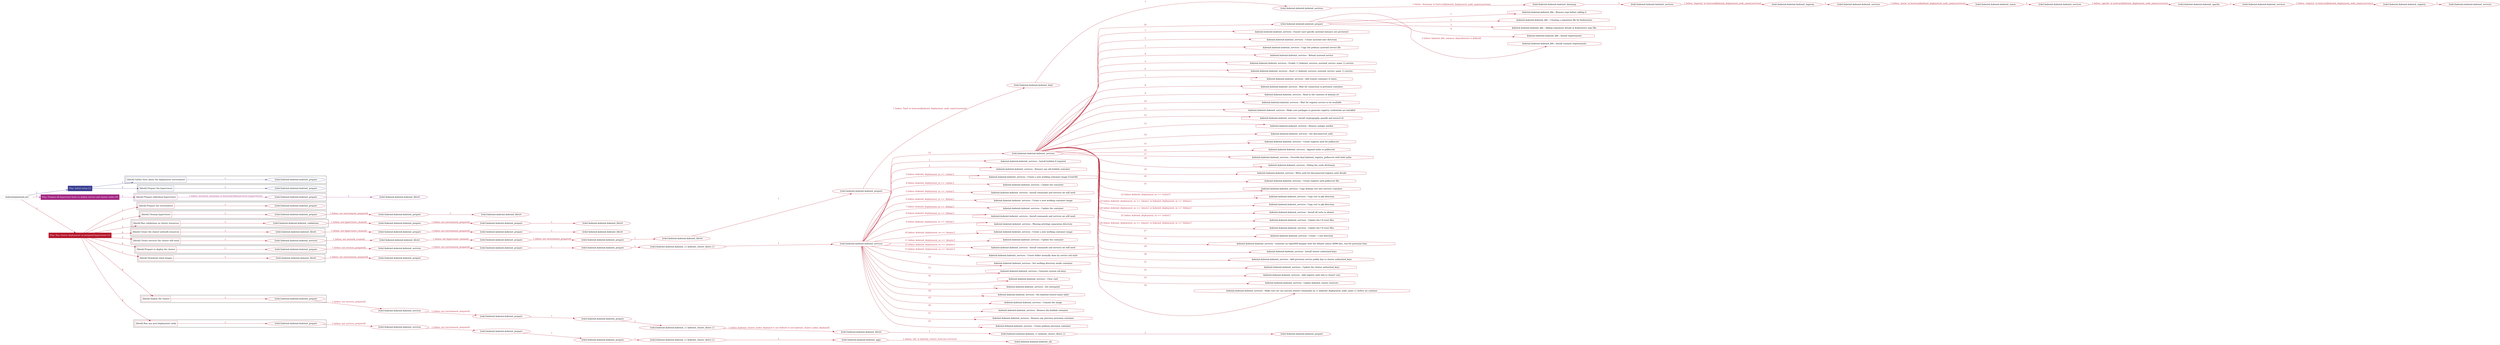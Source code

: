 digraph {
	graph [concentrate=true ordering=in rankdir=LR ratio=fill]
	edge [esep=5 sep=10]
	"kubeinit/playbook.yml" [id=root_node style=dotted]
	play_be651f37 [label="Play: Initial setup (1)" color="#3a3f92" fontcolor="#ffffff" id=play_be651f37 shape=box style=filled tooltip=localhost]
	"kubeinit/playbook.yml" -> play_be651f37 [label="1 " color="#3a3f92" fontcolor="#3a3f92" id=edge_92412fca labeltooltip="1 " tooltip="1 "]
	subgraph "kubeinit.kubeinit.kubeinit_prepare" {
		role_5e59fe7b [label="[role] kubeinit.kubeinit.kubeinit_prepare" color="#3a3f92" id=role_5e59fe7b tooltip="kubeinit.kubeinit.kubeinit_prepare"]
	}
	subgraph "kubeinit.kubeinit.kubeinit_prepare" {
		role_2bb254e1 [label="[role] kubeinit.kubeinit.kubeinit_prepare" color="#3a3f92" id=role_2bb254e1 tooltip="kubeinit.kubeinit.kubeinit_prepare"]
	}
	subgraph "Play: Initial setup (1)" {
		play_be651f37 -> block_a823ffd6 [label=1 color="#3a3f92" fontcolor="#3a3f92" id=edge_9eacc93a labeltooltip=1 tooltip=1]
		subgraph cluster_block_a823ffd6 {
			block_a823ffd6 [label="[block] Gather facts about the deployment environment" color="#3a3f92" id=block_a823ffd6 labeltooltip="Gather facts about the deployment environment" shape=box tooltip="Gather facts about the deployment environment"]
			block_a823ffd6 -> role_5e59fe7b [label="1 " color="#3a3f92" fontcolor="#3a3f92" id=edge_7e7fcf11 labeltooltip="1 " tooltip="1 "]
		}
		play_be651f37 -> block_9b698c1c [label=2 color="#3a3f92" fontcolor="#3a3f92" id=edge_a2858711 labeltooltip=2 tooltip=2]
		subgraph cluster_block_9b698c1c {
			block_9b698c1c [label="[block] Prepare the hypervisors" color="#3a3f92" id=block_9b698c1c labeltooltip="Prepare the hypervisors" shape=box tooltip="Prepare the hypervisors"]
			block_9b698c1c -> role_2bb254e1 [label="1 " color="#3a3f92" fontcolor="#3a3f92" id=edge_a2a7b2f2 labeltooltip="1 " tooltip="1 "]
		}
	}
	play_29a5c4c3 [label="Play: Prepare all hypervisor hosts to deploy service and cluster nodes (0)" color="#a42884" fontcolor="#ffffff" id=play_29a5c4c3 shape=box style=filled tooltip="Play: Prepare all hypervisor hosts to deploy service and cluster nodes (0)"]
	"kubeinit/playbook.yml" -> play_29a5c4c3 [label="2 " color="#a42884" fontcolor="#a42884" id=edge_35ddcc23 labeltooltip="2 " tooltip="2 "]
	subgraph "kubeinit.kubeinit.kubeinit_libvirt" {
		role_888b29e3 [label="[role] kubeinit.kubeinit.kubeinit_libvirt" color="#a42884" id=role_888b29e3 tooltip="kubeinit.kubeinit.kubeinit_libvirt"]
	}
	subgraph "kubeinit.kubeinit.kubeinit_prepare" {
		role_b5abc2ed [label="[role] kubeinit.kubeinit.kubeinit_prepare" color="#a42884" id=role_b5abc2ed tooltip="kubeinit.kubeinit.kubeinit_prepare"]
		role_b5abc2ed -> role_888b29e3 [label="1 " color="#a42884" fontcolor="#a42884" id=edge_55598e8a labeltooltip="1 " tooltip="1 "]
	}
	subgraph "Play: Prepare all hypervisor hosts to deploy service and cluster nodes (0)" {
		play_29a5c4c3 -> block_55cc9b72 [label=1 color="#a42884" fontcolor="#a42884" id=edge_60e8d630 labeltooltip=1 tooltip=1]
		subgraph cluster_block_55cc9b72 {
			block_55cc9b72 [label="[block] Prepare individual hypervisors" color="#a42884" id=block_55cc9b72 labeltooltip="Prepare individual hypervisors" shape=box tooltip="Prepare individual hypervisors"]
			block_55cc9b72 -> role_b5abc2ed [label="1 [when: inventory_hostname in hostvars['kubeinit-facts'].hypervisors]" color="#a42884" fontcolor="#a42884" id=edge_064a0838 labeltooltip="1 [when: inventory_hostname in hostvars['kubeinit-facts'].hypervisors]" tooltip="1 [when: inventory_hostname in hostvars['kubeinit-facts'].hypervisors]"]
		}
	}
	play_2d3746af [label="Play: Run cluster deployment on prepared hypervisors (1)" color="#b5172d" fontcolor="#ffffff" id=play_2d3746af shape=box style=filled tooltip=localhost]
	"kubeinit/playbook.yml" -> play_2d3746af [label="3 " color="#b5172d" fontcolor="#b5172d" id=edge_5d80070b labeltooltip="3 " tooltip="3 "]
	subgraph "kubeinit.kubeinit.kubeinit_prepare" {
		role_f04716a8 [label="[role] kubeinit.kubeinit.kubeinit_prepare" color="#b5172d" id=role_f04716a8 tooltip="kubeinit.kubeinit.kubeinit_prepare"]
	}
	subgraph "kubeinit.kubeinit.kubeinit_libvirt" {
		role_6c01077b [label="[role] kubeinit.kubeinit.kubeinit_libvirt" color="#b5172d" id=role_6c01077b tooltip="kubeinit.kubeinit.kubeinit_libvirt"]
	}
	subgraph "kubeinit.kubeinit.kubeinit_prepare" {
		role_19f60769 [label="[role] kubeinit.kubeinit.kubeinit_prepare" color="#b5172d" id=role_19f60769 tooltip="kubeinit.kubeinit.kubeinit_prepare"]
		role_19f60769 -> role_6c01077b [label="1 " color="#b5172d" fontcolor="#b5172d" id=edge_0762c606 labeltooltip="1 " tooltip="1 "]
	}
	subgraph "kubeinit.kubeinit.kubeinit_prepare" {
		role_9703c396 [label="[role] kubeinit.kubeinit.kubeinit_prepare" color="#b5172d" id=role_9703c396 tooltip="kubeinit.kubeinit.kubeinit_prepare"]
		role_9703c396 -> role_19f60769 [label="1 [when: not environment_prepared]" color="#b5172d" fontcolor="#b5172d" id=edge_87b27a57 labeltooltip="1 [when: not environment_prepared]" tooltip="1 [when: not environment_prepared]"]
	}
	subgraph "kubeinit.kubeinit.kubeinit_libvirt" {
		role_947d9a35 [label="[role] kubeinit.kubeinit.kubeinit_libvirt" color="#b5172d" id=role_947d9a35 tooltip="kubeinit.kubeinit.kubeinit_libvirt"]
	}
	subgraph "kubeinit.kubeinit.kubeinit_prepare" {
		role_8020d397 [label="[role] kubeinit.kubeinit.kubeinit_prepare" color="#b5172d" id=role_8020d397 tooltip="kubeinit.kubeinit.kubeinit_prepare"]
		role_8020d397 -> role_947d9a35 [label="1 " color="#b5172d" fontcolor="#b5172d" id=edge_bb1df827 labeltooltip="1 " tooltip="1 "]
	}
	subgraph "kubeinit.kubeinit.kubeinit_prepare" {
		role_6b4e9857 [label="[role] kubeinit.kubeinit.kubeinit_prepare" color="#b5172d" id=role_6b4e9857 tooltip="kubeinit.kubeinit.kubeinit_prepare"]
		role_6b4e9857 -> role_8020d397 [label="1 [when: not environment_prepared]" color="#b5172d" fontcolor="#b5172d" id=edge_35efa44f labeltooltip="1 [when: not environment_prepared]" tooltip="1 [when: not environment_prepared]"]
	}
	subgraph "kubeinit.kubeinit.kubeinit_validations" {
		role_a1c77ab9 [label="[role] kubeinit.kubeinit.kubeinit_validations" color="#b5172d" id=role_a1c77ab9 tooltip="kubeinit.kubeinit.kubeinit_validations"]
		role_a1c77ab9 -> role_6b4e9857 [label="1 [when: not hypervisors_cleaned]" color="#b5172d" fontcolor="#b5172d" id=edge_3746c109 labeltooltip="1 [when: not hypervisors_cleaned]" tooltip="1 [when: not hypervisors_cleaned]"]
	}
	subgraph "kubeinit.kubeinit.kubeinit_libvirt" {
		role_89ac2cee [label="[role] kubeinit.kubeinit.kubeinit_libvirt" color="#b5172d" id=role_89ac2cee tooltip="kubeinit.kubeinit.kubeinit_libvirt"]
	}
	subgraph "kubeinit.kubeinit.kubeinit_prepare" {
		role_37a7051b [label="[role] kubeinit.kubeinit.kubeinit_prepare" color="#b5172d" id=role_37a7051b tooltip="kubeinit.kubeinit.kubeinit_prepare"]
		role_37a7051b -> role_89ac2cee [label="1 " color="#b5172d" fontcolor="#b5172d" id=edge_6f4395f5 labeltooltip="1 " tooltip="1 "]
	}
	subgraph "kubeinit.kubeinit.kubeinit_prepare" {
		role_00774146 [label="[role] kubeinit.kubeinit.kubeinit_prepare" color="#b5172d" id=role_00774146 tooltip="kubeinit.kubeinit.kubeinit_prepare"]
		role_00774146 -> role_37a7051b [label="1 [when: not environment_prepared]" color="#b5172d" fontcolor="#b5172d" id=edge_a4022538 labeltooltip="1 [when: not environment_prepared]" tooltip="1 [when: not environment_prepared]"]
	}
	subgraph "kubeinit.kubeinit.kubeinit_libvirt" {
		role_e8172435 [label="[role] kubeinit.kubeinit.kubeinit_libvirt" color="#b5172d" id=role_e8172435 tooltip="kubeinit.kubeinit.kubeinit_libvirt"]
		role_e8172435 -> role_00774146 [label="1 [when: not hypervisors_cleaned]" color="#b5172d" fontcolor="#b5172d" id=edge_10dd0997 labeltooltip="1 [when: not hypervisors_cleaned]" tooltip="1 [when: not hypervisors_cleaned]"]
	}
	subgraph "kubeinit.kubeinit.kubeinit_services" {
		role_ec7ea5e5 [label="[role] kubeinit.kubeinit.kubeinit_services" color="#b5172d" id=role_ec7ea5e5 tooltip="kubeinit.kubeinit.kubeinit_services"]
	}
	subgraph "kubeinit.kubeinit.kubeinit_registry" {
		role_cda60d65 [label="[role] kubeinit.kubeinit.kubeinit_registry" color="#b5172d" id=role_cda60d65 tooltip="kubeinit.kubeinit.kubeinit_registry"]
		role_cda60d65 -> role_ec7ea5e5 [label="1 " color="#b5172d" fontcolor="#b5172d" id=edge_2718b7de labeltooltip="1 " tooltip="1 "]
	}
	subgraph "kubeinit.kubeinit.kubeinit_services" {
		role_582817a1 [label="[role] kubeinit.kubeinit.kubeinit_services" color="#b5172d" id=role_582817a1 tooltip="kubeinit.kubeinit.kubeinit_services"]
		role_582817a1 -> role_cda60d65 [label="1 [when: 'registry' in hostvars[kubeinit_deployment_node_name].services]" color="#b5172d" fontcolor="#b5172d" id=edge_5bbfc028 labeltooltip="1 [when: 'registry' in hostvars[kubeinit_deployment_node_name].services]" tooltip="1 [when: 'registry' in hostvars[kubeinit_deployment_node_name].services]"]
	}
	subgraph "kubeinit.kubeinit.kubeinit_apache" {
		role_0046617f [label="[role] kubeinit.kubeinit.kubeinit_apache" color="#b5172d" id=role_0046617f tooltip="kubeinit.kubeinit.kubeinit_apache"]
		role_0046617f -> role_582817a1 [label="1 " color="#b5172d" fontcolor="#b5172d" id=edge_078739d5 labeltooltip="1 " tooltip="1 "]
	}
	subgraph "kubeinit.kubeinit.kubeinit_services" {
		role_d020fb88 [label="[role] kubeinit.kubeinit.kubeinit_services" color="#b5172d" id=role_d020fb88 tooltip="kubeinit.kubeinit.kubeinit_services"]
		role_d020fb88 -> role_0046617f [label="1 [when: 'apache' in hostvars[kubeinit_deployment_node_name].services]" color="#b5172d" fontcolor="#b5172d" id=edge_85165874 labeltooltip="1 [when: 'apache' in hostvars[kubeinit_deployment_node_name].services]" tooltip="1 [when: 'apache' in hostvars[kubeinit_deployment_node_name].services]"]
	}
	subgraph "kubeinit.kubeinit.kubeinit_nexus" {
		role_9ff3f807 [label="[role] kubeinit.kubeinit.kubeinit_nexus" color="#b5172d" id=role_9ff3f807 tooltip="kubeinit.kubeinit.kubeinit_nexus"]
		role_9ff3f807 -> role_d020fb88 [label="1 " color="#b5172d" fontcolor="#b5172d" id=edge_6c4bfba5 labeltooltip="1 " tooltip="1 "]
	}
	subgraph "kubeinit.kubeinit.kubeinit_services" {
		role_59893d2d [label="[role] kubeinit.kubeinit.kubeinit_services" color="#b5172d" id=role_59893d2d tooltip="kubeinit.kubeinit.kubeinit_services"]
		role_59893d2d -> role_9ff3f807 [label="1 [when: 'nexus' in hostvars[kubeinit_deployment_node_name].services]" color="#b5172d" fontcolor="#b5172d" id=edge_5ed06069 labeltooltip="1 [when: 'nexus' in hostvars[kubeinit_deployment_node_name].services]" tooltip="1 [when: 'nexus' in hostvars[kubeinit_deployment_node_name].services]"]
	}
	subgraph "kubeinit.kubeinit.kubeinit_haproxy" {
		role_94ef5d69 [label="[role] kubeinit.kubeinit.kubeinit_haproxy" color="#b5172d" id=role_94ef5d69 tooltip="kubeinit.kubeinit.kubeinit_haproxy"]
		role_94ef5d69 -> role_59893d2d [label="1 " color="#b5172d" fontcolor="#b5172d" id=edge_0881895c labeltooltip="1 " tooltip="1 "]
	}
	subgraph "kubeinit.kubeinit.kubeinit_services" {
		role_046842b1 [label="[role] kubeinit.kubeinit.kubeinit_services" color="#b5172d" id=role_046842b1 tooltip="kubeinit.kubeinit.kubeinit_services"]
		role_046842b1 -> role_94ef5d69 [label="1 [when: 'haproxy' in hostvars[kubeinit_deployment_node_name].services]" color="#b5172d" fontcolor="#b5172d" id=edge_579cfddd labeltooltip="1 [when: 'haproxy' in hostvars[kubeinit_deployment_node_name].services]" tooltip="1 [when: 'haproxy' in hostvars[kubeinit_deployment_node_name].services]"]
	}
	subgraph "kubeinit.kubeinit.kubeinit_dnsmasq" {
		role_9cbe375a [label="[role] kubeinit.kubeinit.kubeinit_dnsmasq" color="#b5172d" id=role_9cbe375a tooltip="kubeinit.kubeinit.kubeinit_dnsmasq"]
		role_9cbe375a -> role_046842b1 [label="1 " color="#b5172d" fontcolor="#b5172d" id=edge_31b94fa6 labeltooltip="1 " tooltip="1 "]
	}
	subgraph "kubeinit.kubeinit.kubeinit_services" {
		role_0af10949 [label="[role] kubeinit.kubeinit.kubeinit_services" color="#b5172d" id=role_0af10949 tooltip="kubeinit.kubeinit.kubeinit_services"]
		role_0af10949 -> role_9cbe375a [label="1 [when: 'dnsmasq' in hostvars[kubeinit_deployment_node_name].services]" color="#b5172d" fontcolor="#b5172d" id=edge_1063488b labeltooltip="1 [when: 'dnsmasq' in hostvars[kubeinit_deployment_node_name].services]" tooltip="1 [when: 'dnsmasq' in hostvars[kubeinit_deployment_node_name].services]"]
	}
	subgraph "kubeinit.kubeinit.kubeinit_bind" {
		role_7759577c [label="[role] kubeinit.kubeinit.kubeinit_bind" color="#b5172d" id=role_7759577c tooltip="kubeinit.kubeinit.kubeinit_bind"]
		role_7759577c -> role_0af10949 [label="1 " color="#b5172d" fontcolor="#b5172d" id=edge_8d2dff5d labeltooltip="1 " tooltip="1 "]
	}
	subgraph "kubeinit.kubeinit.kubeinit_prepare" {
		role_d45e8cf1 [label="[role] kubeinit.kubeinit.kubeinit_prepare" color="#b5172d" id=role_d45e8cf1 tooltip="kubeinit.kubeinit.kubeinit_prepare"]
		role_d45e8cf1 -> role_7759577c [label="1 [when: 'bind' in hostvars[kubeinit_deployment_node_name].services]" color="#b5172d" fontcolor="#b5172d" id=edge_85c7a0e8 labeltooltip="1 [when: 'bind' in hostvars[kubeinit_deployment_node_name].services]" tooltip="1 [when: 'bind' in hostvars[kubeinit_deployment_node_name].services]"]
	}
	subgraph "kubeinit.kubeinit.kubeinit_libvirt" {
		role_d68f4473 [label="[role] kubeinit.kubeinit.kubeinit_libvirt" color="#b5172d" id=role_d68f4473 tooltip="kubeinit.kubeinit.kubeinit_libvirt"]
		role_d68f4473 -> role_d45e8cf1 [label="1 " color="#b5172d" fontcolor="#b5172d" id=edge_e317146d labeltooltip="1 " tooltip="1 "]
	}
	subgraph "kubeinit.kubeinit.kubeinit_prepare" {
		role_e98fb729 [label="[role] kubeinit.kubeinit.kubeinit_prepare" color="#b5172d" id=role_e98fb729 tooltip="kubeinit.kubeinit.kubeinit_prepare"]
		role_e98fb729 -> role_d68f4473 [label="1 " color="#b5172d" fontcolor="#b5172d" id=edge_47e84ee8 labeltooltip="1 " tooltip="1 "]
	}
	subgraph "kubeinit.kubeinit.kubeinit_prepare" {
		role_aa218a65 [label="[role] kubeinit.kubeinit.kubeinit_prepare" color="#b5172d" id=role_aa218a65 tooltip="kubeinit.kubeinit.kubeinit_prepare"]
		role_aa218a65 -> role_e98fb729 [label="1 [when: not environment_prepared]" color="#b5172d" fontcolor="#b5172d" id=edge_585d7910 labeltooltip="1 [when: not environment_prepared]" tooltip="1 [when: not environment_prepared]"]
	}
	subgraph "kubeinit.kubeinit.kubeinit_libvirt" {
		role_cbcf5900 [label="[role] kubeinit.kubeinit.kubeinit_libvirt" color="#b5172d" id=role_cbcf5900 tooltip="kubeinit.kubeinit.kubeinit_libvirt"]
		role_cbcf5900 -> role_aa218a65 [label="1 [when: not hypervisors_cleaned]" color="#b5172d" fontcolor="#b5172d" id=edge_6cac3a8f labeltooltip="1 [when: not hypervisors_cleaned]" tooltip="1 [when: not hypervisors_cleaned]"]
	}
	subgraph "kubeinit.kubeinit.kubeinit_services" {
		role_e849cde6 [label="[role] kubeinit.kubeinit.kubeinit_services" color="#b5172d" id=role_e849cde6 tooltip="kubeinit.kubeinit.kubeinit_services"]
		role_e849cde6 -> role_cbcf5900 [label="1 [when: not network_created]" color="#b5172d" fontcolor="#b5172d" id=edge_3e3494e5 labeltooltip="1 [when: not network_created]" tooltip="1 [when: not network_created]"]
	}
	subgraph "kubeinit.kubeinit.kubeinit_prepare" {
		role_60ea59ef [label="[role] kubeinit.kubeinit.kubeinit_prepare" color="#b5172d" id=role_60ea59ef tooltip="kubeinit.kubeinit.kubeinit_prepare"]
		task_a0f8b71a [label="kubeinit.kubeinit.kubeinit_k8s : Remove repo before adding it" color="#b5172d" id=task_a0f8b71a shape=octagon tooltip="kubeinit.kubeinit.kubeinit_k8s : Remove repo before adding it"]
		role_60ea59ef -> task_a0f8b71a [label="1 " color="#b5172d" fontcolor="#b5172d" id=edge_3a21b753 labeltooltip="1 " tooltip="1 "]
		task_503563dc [label="kubeinit.kubeinit.kubeinit_k8s : Creating a repository file for Kubernetes" color="#b5172d" id=task_503563dc shape=octagon tooltip="kubeinit.kubeinit.kubeinit_k8s : Creating a repository file for Kubernetes"]
		role_60ea59ef -> task_503563dc [label="2 " color="#b5172d" fontcolor="#b5172d" id=edge_cd70f4da labeltooltip="2 " tooltip="2 "]
		task_880bb9d6 [label="kubeinit.kubeinit.kubeinit_k8s : Adding repository details in Kubernetes repo file." color="#b5172d" id=task_880bb9d6 shape=octagon tooltip="kubeinit.kubeinit.kubeinit_k8s : Adding repository details in Kubernetes repo file."]
		role_60ea59ef -> task_880bb9d6 [label="3 " color="#b5172d" fontcolor="#b5172d" id=edge_11673dfd labeltooltip="3 " tooltip="3 "]
		task_3a8af5fe [label="kubeinit.kubeinit.kubeinit_k8s : Install requirements" color="#b5172d" id=task_3a8af5fe shape=octagon tooltip="kubeinit.kubeinit.kubeinit_k8s : Install requirements"]
		role_60ea59ef -> task_3a8af5fe [label="4 " color="#b5172d" fontcolor="#b5172d" id=edge_240a766d labeltooltip="4 " tooltip="4 "]
		task_4108d3af [label="kubeinit.kubeinit.kubeinit_k8s : Install common requirements" color="#b5172d" id=task_4108d3af shape=octagon tooltip="kubeinit.kubeinit.kubeinit_k8s : Install common requirements"]
		role_60ea59ef -> task_4108d3af [label="5 [when: kubeinit_k8s_common_dependencies is defined]" color="#b5172d" fontcolor="#b5172d" id=edge_b01578bb labeltooltip="5 [when: kubeinit_k8s_common_dependencies is defined]" tooltip="5 [when: kubeinit_k8s_common_dependencies is defined]"]
	}
	subgraph "kubeinit.kubeinit.kubeinit_services" {
		role_554badaa [label="[role] kubeinit.kubeinit.kubeinit_services" color="#b5172d" id=role_554badaa tooltip="kubeinit.kubeinit.kubeinit_services"]
		task_0f075000 [label="kubeinit.kubeinit.kubeinit_services : Ensure user specific systemd instance are persistent" color="#b5172d" id=task_0f075000 shape=octagon tooltip="kubeinit.kubeinit.kubeinit_services : Ensure user specific systemd instance are persistent"]
		role_554badaa -> task_0f075000 [label="1 " color="#b5172d" fontcolor="#b5172d" id=edge_487024a6 labeltooltip="1 " tooltip="1 "]
		task_37d2c88e [label="kubeinit.kubeinit.kubeinit_services : Create systemd user directory" color="#b5172d" id=task_37d2c88e shape=octagon tooltip="kubeinit.kubeinit.kubeinit_services : Create systemd user directory"]
		role_554badaa -> task_37d2c88e [label="2 " color="#b5172d" fontcolor="#b5172d" id=edge_ba6579a4 labeltooltip="2 " tooltip="2 "]
		task_1941b6ac [label="kubeinit.kubeinit.kubeinit_services : Copy the podman systemd service file" color="#b5172d" id=task_1941b6ac shape=octagon tooltip="kubeinit.kubeinit.kubeinit_services : Copy the podman systemd service file"]
		role_554badaa -> task_1941b6ac [label="3 " color="#b5172d" fontcolor="#b5172d" id=edge_06148463 labeltooltip="3 " tooltip="3 "]
		task_bb66197f [label="kubeinit.kubeinit.kubeinit_services : Reload systemd service" color="#b5172d" id=task_bb66197f shape=octagon tooltip="kubeinit.kubeinit.kubeinit_services : Reload systemd service"]
		role_554badaa -> task_bb66197f [label="4 " color="#b5172d" fontcolor="#b5172d" id=edge_271b6882 labeltooltip="4 " tooltip="4 "]
		task_fa1ec0c2 [label="kubeinit.kubeinit.kubeinit_services : Enable {{ kubeinit_services_systemd_service_name }}.service" color="#b5172d" id=task_fa1ec0c2 shape=octagon tooltip="kubeinit.kubeinit.kubeinit_services : Enable {{ kubeinit_services_systemd_service_name }}.service"]
		role_554badaa -> task_fa1ec0c2 [label="5 " color="#b5172d" fontcolor="#b5172d" id=edge_5dd291b9 labeltooltip="5 " tooltip="5 "]
		task_00adefb0 [label="kubeinit.kubeinit.kubeinit_services : Start {{ kubeinit_services_systemd_service_name }}.service" color="#b5172d" id=task_00adefb0 shape=octagon tooltip="kubeinit.kubeinit.kubeinit_services : Start {{ kubeinit_services_systemd_service_name }}.service"]
		role_554badaa -> task_00adefb0 [label="6 " color="#b5172d" fontcolor="#b5172d" id=edge_621d4115 labeltooltip="6 " tooltip="6 "]
		task_52e238cf [label="kubeinit.kubeinit.kubeinit_services : Add remote container to hosts" color="#b5172d" id=task_52e238cf shape=octagon tooltip="kubeinit.kubeinit.kubeinit_services : Add remote container to hosts"]
		role_554badaa -> task_52e238cf [label="7 " color="#b5172d" fontcolor="#b5172d" id=edge_5f92fcd3 labeltooltip="7 " tooltip="7 "]
		task_6bf7d0b8 [label="kubeinit.kubeinit.kubeinit_services : Wait for connection to provision container" color="#b5172d" id=task_6bf7d0b8 shape=octagon tooltip="kubeinit.kubeinit.kubeinit_services : Wait for connection to provision container"]
		role_554badaa -> task_6bf7d0b8 [label="8 " color="#b5172d" fontcolor="#b5172d" id=edge_e6c27e8f labeltooltip="8 " tooltip="8 "]
		task_660fbba1 [label="kubeinit.kubeinit.kubeinit_services : Read in the contents of domain.crt" color="#b5172d" id=task_660fbba1 shape=octagon tooltip="kubeinit.kubeinit.kubeinit_services : Read in the contents of domain.crt"]
		role_554badaa -> task_660fbba1 [label="9 " color="#b5172d" fontcolor="#b5172d" id=edge_9d24333f labeltooltip="9 " tooltip="9 "]
		task_aeccec81 [label="kubeinit.kubeinit.kubeinit_services : Wait for registry service to be available" color="#b5172d" id=task_aeccec81 shape=octagon tooltip="kubeinit.kubeinit.kubeinit_services : Wait for registry service to be available"]
		role_554badaa -> task_aeccec81 [label="10 " color="#b5172d" fontcolor="#b5172d" id=edge_caaf714c labeltooltip="10 " tooltip="10 "]
		task_1ee12cd1 [label="kubeinit.kubeinit.kubeinit_services : Make sure packages to generate registry credentials are installed" color="#b5172d" id=task_1ee12cd1 shape=octagon tooltip="kubeinit.kubeinit.kubeinit_services : Make sure packages to generate registry credentials are installed"]
		role_554badaa -> task_1ee12cd1 [label="11 " color="#b5172d" fontcolor="#b5172d" id=edge_8d23dd44 labeltooltip="11 " tooltip="11 "]
		task_1b6bd281 [label="kubeinit.kubeinit.kubeinit_services : Install cryptography, passlib and nexus3-cli" color="#b5172d" id=task_1b6bd281 shape=octagon tooltip="kubeinit.kubeinit.kubeinit_services : Install cryptography, passlib and nexus3-cli"]
		role_554badaa -> task_1b6bd281 [label="12 " color="#b5172d" fontcolor="#b5172d" id=edge_c3dae772 labeltooltip="12 " tooltip="12 "]
		task_7c75c8b3 [label="kubeinit.kubeinit.kubeinit_services : Remove nologin marker" color="#b5172d" id=task_7c75c8b3 shape=octagon tooltip="kubeinit.kubeinit.kubeinit_services : Remove nologin marker"]
		role_554badaa -> task_7c75c8b3 [label="13 " color="#b5172d" fontcolor="#b5172d" id=edge_d98a4833 labeltooltip="13 " tooltip="13 "]
		task_8dc060cd [label="kubeinit.kubeinit.kubeinit_services : Set disconnected_auth" color="#b5172d" id=task_8dc060cd shape=octagon tooltip="kubeinit.kubeinit.kubeinit_services : Set disconnected_auth"]
		role_554badaa -> task_8dc060cd [label="14 " color="#b5172d" fontcolor="#b5172d" id=edge_ad2926c9 labeltooltip="14 " tooltip="14 "]
		task_19354893 [label="kubeinit.kubeinit.kubeinit_services : Create registry auth for pullsecret" color="#b5172d" id=task_19354893 shape=octagon tooltip="kubeinit.kubeinit.kubeinit_services : Create registry auth for pullsecret"]
		role_554badaa -> task_19354893 [label="15 " color="#b5172d" fontcolor="#b5172d" id=edge_5f3158a8 labeltooltip="15 " tooltip="15 "]
		task_29b6e479 [label="kubeinit.kubeinit.kubeinit_services : Append auths to pullsecret" color="#b5172d" id=task_29b6e479 shape=octagon tooltip="kubeinit.kubeinit.kubeinit_services : Append auths to pullsecret"]
		role_554badaa -> task_29b6e479 [label="16 " color="#b5172d" fontcolor="#b5172d" id=edge_1afbb2a6 labeltooltip="16 " tooltip="16 "]
		task_2d9d0a14 [label="kubeinit.kubeinit.kubeinit_services : Override final kubeinit_registry_pullsecret with both auths" color="#b5172d" id=task_2d9d0a14 shape=octagon tooltip="kubeinit.kubeinit.kubeinit_services : Override final kubeinit_registry_pullsecret with both auths"]
		role_554badaa -> task_2d9d0a14 [label="17 " color="#b5172d" fontcolor="#b5172d" id=edge_7d9c0440 labeltooltip="17 " tooltip="17 "]
		task_25d44182 [label="kubeinit.kubeinit.kubeinit_services : Debug the creds dictionary" color="#b5172d" id=task_25d44182 shape=octagon tooltip="kubeinit.kubeinit.kubeinit_services : Debug the creds dictionary"]
		role_554badaa -> task_25d44182 [label="18 " color="#b5172d" fontcolor="#b5172d" id=edge_fd93696b labeltooltip="18 " tooltip="18 "]
		task_c928bcf5 [label="kubeinit.kubeinit.kubeinit_services : Write auth for disconnected registry auth details" color="#b5172d" id=task_c928bcf5 shape=octagon tooltip="kubeinit.kubeinit.kubeinit_services : Write auth for disconnected registry auth details"]
		role_554badaa -> task_c928bcf5 [label="19 " color="#b5172d" fontcolor="#b5172d" id=edge_e6228b98 labeltooltip="19 " tooltip="19 "]
		task_c3018f3c [label="kubeinit.kubeinit.kubeinit_services : Create registry auth pullsecret file" color="#b5172d" id=task_c3018f3c shape=octagon tooltip="kubeinit.kubeinit.kubeinit_services : Create registry auth pullsecret file"]
		role_554badaa -> task_c3018f3c [label="20 " color="#b5172d" fontcolor="#b5172d" id=edge_0b1846fe labeltooltip="20 " tooltip="20 "]
		task_7b6a9cf6 [label="kubeinit.kubeinit.kubeinit_services : Copy domain cert into services container" color="#b5172d" id=task_7b6a9cf6 shape=octagon tooltip="kubeinit.kubeinit.kubeinit_services : Copy domain cert into services container"]
		role_554badaa -> task_7b6a9cf6 [label="21 " color="#b5172d" fontcolor="#b5172d" id=edge_1c6f1918 labeltooltip="21 " tooltip="21 "]
		task_cec3d95d [label="kubeinit.kubeinit.kubeinit_services : Copy cert to pki directory" color="#b5172d" id=task_cec3d95d shape=octagon tooltip="kubeinit.kubeinit.kubeinit_services : Copy cert to pki directory"]
		role_554badaa -> task_cec3d95d [label="22 [when: kubeinit_deployment_os == 'centos']" color="#b5172d" fontcolor="#b5172d" id=edge_051087b1 labeltooltip="22 [when: kubeinit_deployment_os == 'centos']" tooltip="22 [when: kubeinit_deployment_os == 'centos']"]
		task_3fe751f9 [label="kubeinit.kubeinit.kubeinit_services : Copy cert to pki directory" color="#b5172d" id=task_3fe751f9 shape=octagon tooltip="kubeinit.kubeinit.kubeinit_services : Copy cert to pki directory"]
		role_554badaa -> task_3fe751f9 [label="23 [when: kubeinit_deployment_os == 'ubuntu' or kubeinit_deployment_os == 'debian']" color="#b5172d" fontcolor="#b5172d" id=edge_dfd7428b labeltooltip="23 [when: kubeinit_deployment_os == 'ubuntu' or kubeinit_deployment_os == 'debian']" tooltip="23 [when: kubeinit_deployment_os == 'ubuntu' or kubeinit_deployment_os == 'debian']"]
		task_118fc4a5 [label="kubeinit.kubeinit.kubeinit_services : Install all certs in ubuntu" color="#b5172d" id=task_118fc4a5 shape=octagon tooltip="kubeinit.kubeinit.kubeinit_services : Install all certs in ubuntu"]
		role_554badaa -> task_118fc4a5 [label="24 [when: kubeinit_deployment_os == 'ubuntu' or kubeinit_deployment_os == 'debian']" color="#b5172d" fontcolor="#b5172d" id=edge_c62f962f labeltooltip="24 [when: kubeinit_deployment_os == 'ubuntu' or kubeinit_deployment_os == 'debian']" tooltip="24 [when: kubeinit_deployment_os == 'ubuntu' or kubeinit_deployment_os == 'debian']"]
		task_4d416bb0 [label="kubeinit.kubeinit.kubeinit_services : Update the CA trust files" color="#b5172d" id=task_4d416bb0 shape=octagon tooltip="kubeinit.kubeinit.kubeinit_services : Update the CA trust files"]
		role_554badaa -> task_4d416bb0 [label="25 [when: kubeinit_deployment_os == 'centos']" color="#b5172d" fontcolor="#b5172d" id=edge_c48457e7 labeltooltip="25 [when: kubeinit_deployment_os == 'centos']" tooltip="25 [when: kubeinit_deployment_os == 'centos']"]
		task_55db10f0 [label="kubeinit.kubeinit.kubeinit_services : Update the CA trust files" color="#b5172d" id=task_55db10f0 shape=octagon tooltip="kubeinit.kubeinit.kubeinit_services : Update the CA trust files"]
		role_554badaa -> task_55db10f0 [label="26 [when: kubeinit_deployment_os == 'ubuntu' or kubeinit_deployment_os == 'debian']" color="#b5172d" fontcolor="#b5172d" id=edge_8151dea7 labeltooltip="26 [when: kubeinit_deployment_os == 'ubuntu' or kubeinit_deployment_os == 'debian']" tooltip="26 [when: kubeinit_deployment_os == 'ubuntu' or kubeinit_deployment_os == 'debian']"]
		task_74d19670 [label="kubeinit.kubeinit.kubeinit_services : Create ~/.ssh directory" color="#b5172d" id=task_74d19670 shape=octagon tooltip="kubeinit.kubeinit.kubeinit_services : Create ~/.ssh directory"]
		role_554badaa -> task_74d19670 [label="27 " color="#b5172d" fontcolor="#b5172d" id=edge_1d03de6d labeltooltip="27 " tooltip="27 "]
		task_3b120660 [label="kubeinit.kubeinit.kubeinit_services : Generate an OpenSSH keypair with the default values (4096 bits, rsa) for provision host" color="#b5172d" id=task_3b120660 shape=octagon tooltip="kubeinit.kubeinit.kubeinit_services : Generate an OpenSSH keypair with the default values (4096 bits, rsa) for provision host"]
		role_554badaa -> task_3b120660 [label="28 " color="#b5172d" fontcolor="#b5172d" id=edge_a155bee5 labeltooltip="28 " tooltip="28 "]
		task_b79fa7f8 [label="kubeinit.kubeinit.kubeinit_services : Install cluster authorized keys" color="#b5172d" id=task_b79fa7f8 shape=octagon tooltip="kubeinit.kubeinit.kubeinit_services : Install cluster authorized keys"]
		role_554badaa -> task_b79fa7f8 [label="29 " color="#b5172d" fontcolor="#b5172d" id=edge_b89636ce labeltooltip="29 " tooltip="29 "]
		task_54cfdb1d [label="kubeinit.kubeinit.kubeinit_services : Add provision service public key to cluster authorized_keys" color="#b5172d" id=task_54cfdb1d shape=octagon tooltip="kubeinit.kubeinit.kubeinit_services : Add provision service public key to cluster authorized_keys"]
		role_554badaa -> task_54cfdb1d [label="30 " color="#b5172d" fontcolor="#b5172d" id=edge_25006172 labeltooltip="30 " tooltip="30 "]
		task_333021e4 [label="kubeinit.kubeinit.kubeinit_services : Update the cluster authorized_keys" color="#b5172d" id=task_333021e4 shape=octagon tooltip="kubeinit.kubeinit.kubeinit_services : Update the cluster authorized_keys"]
		role_554badaa -> task_333021e4 [label="31 " color="#b5172d" fontcolor="#b5172d" id=edge_eee1ea17 labeltooltip="31 " tooltip="31 "]
		task_faee0abd [label="kubeinit.kubeinit.kubeinit_services : Add registry auth info to cluster vars" color="#b5172d" id=task_faee0abd shape=octagon tooltip="kubeinit.kubeinit.kubeinit_services : Add registry auth info to cluster vars"]
		role_554badaa -> task_faee0abd [label="32 " color="#b5172d" fontcolor="#b5172d" id=edge_6a08a4bc labeltooltip="32 " tooltip="32 "]
		task_e5fe2c2d [label="kubeinit.kubeinit.kubeinit_services : Update kubeinit_cluster_hostvars" color="#b5172d" id=task_e5fe2c2d shape=octagon tooltip="kubeinit.kubeinit.kubeinit_services : Update kubeinit_cluster_hostvars"]
		role_554badaa -> task_e5fe2c2d [label="33 " color="#b5172d" fontcolor="#b5172d" id=edge_4a0a62ef labeltooltip="33 " tooltip="33 "]
		task_6d23eaaa [label="kubeinit.kubeinit.kubeinit_services : Make sure we can execute remote commands on {{ kubeinit_deployment_node_name }} before we continue" color="#b5172d" id=task_6d23eaaa shape=octagon tooltip="kubeinit.kubeinit.kubeinit_services : Make sure we can execute remote commands on {{ kubeinit_deployment_node_name }} before we continue"]
		role_554badaa -> task_6d23eaaa [label="34 " color="#b5172d" fontcolor="#b5172d" id=edge_f95712dc labeltooltip="34 " tooltip="34 "]
		role_554badaa -> role_60ea59ef [label="35 " color="#b5172d" fontcolor="#b5172d" id=edge_bebb0d2e labeltooltip="35 " tooltip="35 "]
	}
	subgraph "kubeinit.kubeinit.kubeinit_services" {
		role_fb390156 [label="[role] kubeinit.kubeinit.kubeinit_services" color="#b5172d" id=role_fb390156 tooltip="kubeinit.kubeinit.kubeinit_services"]
		task_b62bf09f [label="kubeinit.kubeinit.kubeinit_services : Install buildah if required" color="#b5172d" id=task_b62bf09f shape=octagon tooltip="kubeinit.kubeinit.kubeinit_services : Install buildah if required"]
		role_fb390156 -> task_b62bf09f [label="1 " color="#b5172d" fontcolor="#b5172d" id=edge_5b85eeed labeltooltip="1 " tooltip="1 "]
		task_92c3cfe4 [label="kubeinit.kubeinit.kubeinit_services : Remove any old buildah container" color="#b5172d" id=task_92c3cfe4 shape=octagon tooltip="kubeinit.kubeinit.kubeinit_services : Remove any old buildah container"]
		role_fb390156 -> task_92c3cfe4 [label="2 " color="#b5172d" fontcolor="#b5172d" id=edge_4383af43 labeltooltip="2 " tooltip="2 "]
		task_e30e3ea5 [label="kubeinit.kubeinit.kubeinit_services : Create a new working container image (CentOS)" color="#b5172d" id=task_e30e3ea5 shape=octagon tooltip="kubeinit.kubeinit.kubeinit_services : Create a new working container image (CentOS)"]
		role_fb390156 -> task_e30e3ea5 [label="3 [when: kubeinit_deployment_os == 'centos']" color="#b5172d" fontcolor="#b5172d" id=edge_b7f7a4fd labeltooltip="3 [when: kubeinit_deployment_os == 'centos']" tooltip="3 [when: kubeinit_deployment_os == 'centos']"]
		task_c57e58f8 [label="kubeinit.kubeinit.kubeinit_services : Update the container" color="#b5172d" id=task_c57e58f8 shape=octagon tooltip="kubeinit.kubeinit.kubeinit_services : Update the container"]
		role_fb390156 -> task_c57e58f8 [label="4 [when: kubeinit_deployment_os == 'centos']" color="#b5172d" fontcolor="#b5172d" id=edge_c20f8c23 labeltooltip="4 [when: kubeinit_deployment_os == 'centos']" tooltip="4 [when: kubeinit_deployment_os == 'centos']"]
		task_2fd89198 [label="kubeinit.kubeinit.kubeinit_services : Install commands and services we will need" color="#b5172d" id=task_2fd89198 shape=octagon tooltip="kubeinit.kubeinit.kubeinit_services : Install commands and services we will need"]
		role_fb390156 -> task_2fd89198 [label="5 [when: kubeinit_deployment_os == 'centos']" color="#b5172d" fontcolor="#b5172d" id=edge_89f288b3 labeltooltip="5 [when: kubeinit_deployment_os == 'centos']" tooltip="5 [when: kubeinit_deployment_os == 'centos']"]
		task_a152faf7 [label="kubeinit.kubeinit.kubeinit_services : Create a new working container image" color="#b5172d" id=task_a152faf7 shape=octagon tooltip="kubeinit.kubeinit.kubeinit_services : Create a new working container image"]
		role_fb390156 -> task_a152faf7 [label="6 [when: kubeinit_deployment_os == 'debian']" color="#b5172d" fontcolor="#b5172d" id=edge_75ae292c labeltooltip="6 [when: kubeinit_deployment_os == 'debian']" tooltip="6 [when: kubeinit_deployment_os == 'debian']"]
		task_57786707 [label="kubeinit.kubeinit.kubeinit_services : Update the container" color="#b5172d" id=task_57786707 shape=octagon tooltip="kubeinit.kubeinit.kubeinit_services : Update the container"]
		role_fb390156 -> task_57786707 [label="7 [when: kubeinit_deployment_os == 'debian']" color="#b5172d" fontcolor="#b5172d" id=edge_b14878cc labeltooltip="7 [when: kubeinit_deployment_os == 'debian']" tooltip="7 [when: kubeinit_deployment_os == 'debian']"]
		task_e8ef39fa [label="kubeinit.kubeinit.kubeinit_services : Install commands and services we will need" color="#b5172d" id=task_e8ef39fa shape=octagon tooltip="kubeinit.kubeinit.kubeinit_services : Install commands and services we will need"]
		role_fb390156 -> task_e8ef39fa [label="8 [when: kubeinit_deployment_os == 'debian']" color="#b5172d" fontcolor="#b5172d" id=edge_5dccd395 labeltooltip="8 [when: kubeinit_deployment_os == 'debian']" tooltip="8 [when: kubeinit_deployment_os == 'debian']"]
		task_51e2861d [label="kubeinit.kubeinit.kubeinit_services : Missing privilege separation directory" color="#b5172d" id=task_51e2861d shape=octagon tooltip="kubeinit.kubeinit.kubeinit_services : Missing privilege separation directory"]
		role_fb390156 -> task_51e2861d [label="9 [when: kubeinit_deployment_os == 'debian']" color="#b5172d" fontcolor="#b5172d" id=edge_ac4bf440 labeltooltip="9 [when: kubeinit_deployment_os == 'debian']" tooltip="9 [when: kubeinit_deployment_os == 'debian']"]
		task_c5dcf0cc [label="kubeinit.kubeinit.kubeinit_services : Create a new working container image" color="#b5172d" id=task_c5dcf0cc shape=octagon tooltip="kubeinit.kubeinit.kubeinit_services : Create a new working container image"]
		role_fb390156 -> task_c5dcf0cc [label="10 [when: kubeinit_deployment_os == 'ubuntu']" color="#b5172d" fontcolor="#b5172d" id=edge_055f5d91 labeltooltip="10 [when: kubeinit_deployment_os == 'ubuntu']" tooltip="10 [when: kubeinit_deployment_os == 'ubuntu']"]
		task_85563ad2 [label="kubeinit.kubeinit.kubeinit_services : Update the container" color="#b5172d" id=task_85563ad2 shape=octagon tooltip="kubeinit.kubeinit.kubeinit_services : Update the container"]
		role_fb390156 -> task_85563ad2 [label="11 [when: kubeinit_deployment_os == 'ubuntu']" color="#b5172d" fontcolor="#b5172d" id=edge_372d091b labeltooltip="11 [when: kubeinit_deployment_os == 'ubuntu']" tooltip="11 [when: kubeinit_deployment_os == 'ubuntu']"]
		task_0a9a25f1 [label="kubeinit.kubeinit.kubeinit_services : Install commands and services we will need" color="#b5172d" id=task_0a9a25f1 shape=octagon tooltip="kubeinit.kubeinit.kubeinit_services : Install commands and services we will need"]
		role_fb390156 -> task_0a9a25f1 [label="12 [when: kubeinit_deployment_os == 'ubuntu']" color="#b5172d" fontcolor="#b5172d" id=edge_c382462d labeltooltip="12 [when: kubeinit_deployment_os == 'ubuntu']" tooltip="12 [when: kubeinit_deployment_os == 'ubuntu']"]
		task_ebe81e68 [label="kubeinit.kubeinit.kubeinit_services : Create folder normally done by service ssh start" color="#b5172d" id=task_ebe81e68 shape=octagon tooltip="kubeinit.kubeinit.kubeinit_services : Create folder normally done by service ssh start"]
		role_fb390156 -> task_ebe81e68 [label="13 [when: kubeinit_deployment_os == 'ubuntu']" color="#b5172d" fontcolor="#b5172d" id=edge_f00395e8 labeltooltip="13 [when: kubeinit_deployment_os == 'ubuntu']" tooltip="13 [when: kubeinit_deployment_os == 'ubuntu']"]
		task_897b1f09 [label="kubeinit.kubeinit.kubeinit_services : Set working directory inside container" color="#b5172d" id=task_897b1f09 shape=octagon tooltip="kubeinit.kubeinit.kubeinit_services : Set working directory inside container"]
		role_fb390156 -> task_897b1f09 [label="14 " color="#b5172d" fontcolor="#b5172d" id=edge_a9289b2a labeltooltip="14 " tooltip="14 "]
		task_c217171c [label="kubeinit.kubeinit.kubeinit_services : Generate system ssh keys" color="#b5172d" id=task_c217171c shape=octagon tooltip="kubeinit.kubeinit.kubeinit_services : Generate system ssh keys"]
		role_fb390156 -> task_c217171c [label="15 " color="#b5172d" fontcolor="#b5172d" id=edge_762750ac labeltooltip="15 " tooltip="15 "]
		task_d880f77f [label="kubeinit.kubeinit.kubeinit_services : Clear cmd" color="#b5172d" id=task_d880f77f shape=octagon tooltip="kubeinit.kubeinit.kubeinit_services : Clear cmd"]
		role_fb390156 -> task_d880f77f [label="16 " color="#b5172d" fontcolor="#b5172d" id=edge_efc93d0b labeltooltip="16 " tooltip="16 "]
		task_cdded81f [label="kubeinit.kubeinit.kubeinit_services : Set entrypoint" color="#b5172d" id=task_cdded81f shape=octagon tooltip="kubeinit.kubeinit.kubeinit_services : Set entrypoint"]
		role_fb390156 -> task_cdded81f [label="17 " color="#b5172d" fontcolor="#b5172d" id=edge_8aa433e3 labeltooltip="17 " tooltip="17 "]
		task_89dce226 [label="kubeinit.kubeinit.kubeinit_services : Set kubeinit-cluster-name label" color="#b5172d" id=task_89dce226 shape=octagon tooltip="kubeinit.kubeinit.kubeinit_services : Set kubeinit-cluster-name label"]
		role_fb390156 -> task_89dce226 [label="18 " color="#b5172d" fontcolor="#b5172d" id=edge_7da21446 labeltooltip="18 " tooltip="18 "]
		task_4701ed25 [label="kubeinit.kubeinit.kubeinit_services : Commit the image" color="#b5172d" id=task_4701ed25 shape=octagon tooltip="kubeinit.kubeinit.kubeinit_services : Commit the image"]
		role_fb390156 -> task_4701ed25 [label="19 " color="#b5172d" fontcolor="#b5172d" id=edge_f2e4a170 labeltooltip="19 " tooltip="19 "]
		task_6fb3df3d [label="kubeinit.kubeinit.kubeinit_services : Remove the buildah container" color="#b5172d" id=task_6fb3df3d shape=octagon tooltip="kubeinit.kubeinit.kubeinit_services : Remove the buildah container"]
		role_fb390156 -> task_6fb3df3d [label="20 " color="#b5172d" fontcolor="#b5172d" id=edge_40db1aa6 labeltooltip="20 " tooltip="20 "]
		task_3e761339 [label="kubeinit.kubeinit.kubeinit_services : Remove any previous provision container" color="#b5172d" id=task_3e761339 shape=octagon tooltip="kubeinit.kubeinit.kubeinit_services : Remove any previous provision container"]
		role_fb390156 -> task_3e761339 [label="21 " color="#b5172d" fontcolor="#b5172d" id=edge_afd7b8ad labeltooltip="21 " tooltip="21 "]
		task_fe1ee719 [label="kubeinit.kubeinit.kubeinit_services : Create podman provision container" color="#b5172d" id=task_fe1ee719 shape=octagon tooltip="kubeinit.kubeinit.kubeinit_services : Create podman provision container"]
		role_fb390156 -> task_fe1ee719 [label="22 " color="#b5172d" fontcolor="#b5172d" id=edge_59ed8e7e labeltooltip="22 " tooltip="22 "]
		role_fb390156 -> role_554badaa [label="23 " color="#b5172d" fontcolor="#b5172d" id=edge_6ef79c35 labeltooltip="23 " tooltip="23 "]
	}
	subgraph "kubeinit.kubeinit.kubeinit_{{ kubeinit_cluster_distro }}" {
		role_adc863d9 [label="[role] kubeinit.kubeinit.kubeinit_{{ kubeinit_cluster_distro }}" color="#b5172d" id=role_adc863d9 tooltip="kubeinit.kubeinit.kubeinit_{{ kubeinit_cluster_distro }}"]
		role_adc863d9 -> role_fb390156 [label="1 " color="#b5172d" fontcolor="#b5172d" id=edge_1b7bc747 labeltooltip="1 " tooltip="1 "]
	}
	subgraph "kubeinit.kubeinit.kubeinit_prepare" {
		role_88280a4a [label="[role] kubeinit.kubeinit.kubeinit_prepare" color="#b5172d" id=role_88280a4a tooltip="kubeinit.kubeinit.kubeinit_prepare"]
		role_88280a4a -> role_adc863d9 [label="1 " color="#b5172d" fontcolor="#b5172d" id=edge_bef8e72f labeltooltip="1 " tooltip="1 "]
	}
	subgraph "kubeinit.kubeinit.kubeinit_prepare" {
		role_9bf98d54 [label="[role] kubeinit.kubeinit.kubeinit_prepare" color="#b5172d" id=role_9bf98d54 tooltip="kubeinit.kubeinit.kubeinit_prepare"]
		role_9bf98d54 -> role_88280a4a [label="1 " color="#b5172d" fontcolor="#b5172d" id=edge_ea79a241 labeltooltip="1 " tooltip="1 "]
	}
	subgraph "kubeinit.kubeinit.kubeinit_services" {
		role_9d49d175 [label="[role] kubeinit.kubeinit.kubeinit_services" color="#b5172d" id=role_9d49d175 tooltip="kubeinit.kubeinit.kubeinit_services"]
		role_9d49d175 -> role_9bf98d54 [label="1 [when: not environment_prepared]" color="#b5172d" fontcolor="#b5172d" id=edge_710a00e7 labeltooltip="1 [when: not environment_prepared]" tooltip="1 [when: not environment_prepared]"]
	}
	subgraph "kubeinit.kubeinit.kubeinit_prepare" {
		role_5b03f184 [label="[role] kubeinit.kubeinit.kubeinit_prepare" color="#b5172d" id=role_5b03f184 tooltip="kubeinit.kubeinit.kubeinit_prepare"]
		role_5b03f184 -> role_9d49d175 [label="1 [when: not services_prepared]" color="#b5172d" fontcolor="#b5172d" id=edge_21aeae42 labeltooltip="1 [when: not services_prepared]" tooltip="1 [when: not services_prepared]"]
	}
	subgraph "kubeinit.kubeinit.kubeinit_prepare" {
		role_b5656264 [label="[role] kubeinit.kubeinit.kubeinit_prepare" color="#b5172d" id=role_b5656264 tooltip="kubeinit.kubeinit.kubeinit_prepare"]
	}
	subgraph "kubeinit.kubeinit.kubeinit_libvirt" {
		role_27e4305b [label="[role] kubeinit.kubeinit.kubeinit_libvirt" color="#b5172d" id=role_27e4305b tooltip="kubeinit.kubeinit.kubeinit_libvirt"]
		role_27e4305b -> role_b5656264 [label="1 [when: not environment_prepared]" color="#b5172d" fontcolor="#b5172d" id=edge_0f9b7284 labeltooltip="1 [when: not environment_prepared]" tooltip="1 [when: not environment_prepared]"]
	}
	subgraph "kubeinit.kubeinit.kubeinit_prepare" {
		role_8fa2180a [label="[role] kubeinit.kubeinit.kubeinit_prepare" color="#b5172d" id=role_8fa2180a tooltip="kubeinit.kubeinit.kubeinit_prepare"]
	}
	subgraph "kubeinit.kubeinit.kubeinit_{{ kubeinit_cluster_distro }}" {
		role_a049172a [label="[role] kubeinit.kubeinit.kubeinit_{{ kubeinit_cluster_distro }}" color="#b5172d" id=role_a049172a tooltip="kubeinit.kubeinit.kubeinit_{{ kubeinit_cluster_distro }}"]
		role_a049172a -> role_8fa2180a [label="1 " color="#b5172d" fontcolor="#b5172d" id=edge_5ee12249 labeltooltip="1 " tooltip="1 "]
	}
	subgraph "kubeinit.kubeinit.kubeinit_libvirt" {
		role_af1689a2 [label="[role] kubeinit.kubeinit.kubeinit_libvirt" color="#b5172d" id=role_af1689a2 tooltip="kubeinit.kubeinit.kubeinit_libvirt"]
		role_af1689a2 -> role_a049172a [label="1 " color="#b5172d" fontcolor="#b5172d" id=edge_b83a1d3f labeltooltip="1 " tooltip="1 "]
	}
	subgraph "kubeinit.kubeinit.kubeinit_{{ kubeinit_cluster_distro }}" {
		role_7072842d [label="[role] kubeinit.kubeinit.kubeinit_{{ kubeinit_cluster_distro }}" color="#b5172d" id=role_7072842d tooltip="kubeinit.kubeinit.kubeinit_{{ kubeinit_cluster_distro }}"]
		role_7072842d -> role_af1689a2 [label="1 [when: kubeinit_cluster_nodes_deployed is not defined or not kubeinit_cluster_nodes_deployed]" color="#b5172d" fontcolor="#b5172d" id=edge_ed9485d2 labeltooltip="1 [when: kubeinit_cluster_nodes_deployed is not defined or not kubeinit_cluster_nodes_deployed]" tooltip="1 [when: kubeinit_cluster_nodes_deployed is not defined or not kubeinit_cluster_nodes_deployed]"]
	}
	subgraph "kubeinit.kubeinit.kubeinit_prepare" {
		role_009aaaba [label="[role] kubeinit.kubeinit.kubeinit_prepare" color="#b5172d" id=role_009aaaba tooltip="kubeinit.kubeinit.kubeinit_prepare"]
		role_009aaaba -> role_7072842d [label="1 " color="#b5172d" fontcolor="#b5172d" id=edge_e31aef41 labeltooltip="1 " tooltip="1 "]
	}
	subgraph "kubeinit.kubeinit.kubeinit_prepare" {
		role_6061659f [label="[role] kubeinit.kubeinit.kubeinit_prepare" color="#b5172d" id=role_6061659f tooltip="kubeinit.kubeinit.kubeinit_prepare"]
		role_6061659f -> role_009aaaba [label="1 " color="#b5172d" fontcolor="#b5172d" id=edge_2d88f712 labeltooltip="1 " tooltip="1 "]
	}
	subgraph "kubeinit.kubeinit.kubeinit_services" {
		role_a45d3d27 [label="[role] kubeinit.kubeinit.kubeinit_services" color="#b5172d" id=role_a45d3d27 tooltip="kubeinit.kubeinit.kubeinit_services"]
		role_a45d3d27 -> role_6061659f [label="1 [when: not environment_prepared]" color="#b5172d" fontcolor="#b5172d" id=edge_21bc46cf labeltooltip="1 [when: not environment_prepared]" tooltip="1 [when: not environment_prepared]"]
	}
	subgraph "kubeinit.kubeinit.kubeinit_prepare" {
		role_6f0ed31d [label="[role] kubeinit.kubeinit.kubeinit_prepare" color="#b5172d" id=role_6f0ed31d tooltip="kubeinit.kubeinit.kubeinit_prepare"]
		role_6f0ed31d -> role_a45d3d27 [label="1 [when: not services_prepared]" color="#b5172d" fontcolor="#b5172d" id=edge_86a4597e labeltooltip="1 [when: not services_prepared]" tooltip="1 [when: not services_prepared]"]
	}
	subgraph "kubeinit.kubeinit.kubeinit_nfs" {
		role_bfa24ddb [label="[role] kubeinit.kubeinit.kubeinit_nfs" color="#b5172d" id=role_bfa24ddb tooltip="kubeinit.kubeinit.kubeinit_nfs"]
	}
	subgraph "kubeinit.kubeinit.kubeinit_apps" {
		role_1bad1e8b [label="[role] kubeinit.kubeinit.kubeinit_apps" color="#b5172d" id=role_1bad1e8b tooltip="kubeinit.kubeinit.kubeinit_apps"]
		role_1bad1e8b -> role_bfa24ddb [label="1 [when: 'nfs' in kubeinit_cluster_hostvars.services]" color="#b5172d" fontcolor="#b5172d" id=edge_b655b1fe labeltooltip="1 [when: 'nfs' in kubeinit_cluster_hostvars.services]" tooltip="1 [when: 'nfs' in kubeinit_cluster_hostvars.services]"]
	}
	subgraph "kubeinit.kubeinit.kubeinit_{{ kubeinit_cluster_distro }}" {
		role_07e11f86 [label="[role] kubeinit.kubeinit.kubeinit_{{ kubeinit_cluster_distro }}" color="#b5172d" id=role_07e11f86 tooltip="kubeinit.kubeinit.kubeinit_{{ kubeinit_cluster_distro }}"]
		role_07e11f86 -> role_1bad1e8b [label="1 " color="#b5172d" fontcolor="#b5172d" id=edge_590fdb50 labeltooltip="1 " tooltip="1 "]
	}
	subgraph "kubeinit.kubeinit.kubeinit_prepare" {
		role_24fbf956 [label="[role] kubeinit.kubeinit.kubeinit_prepare" color="#b5172d" id=role_24fbf956 tooltip="kubeinit.kubeinit.kubeinit_prepare"]
		role_24fbf956 -> role_07e11f86 [label="1 " color="#b5172d" fontcolor="#b5172d" id=edge_8ca8abb5 labeltooltip="1 " tooltip="1 "]
	}
	subgraph "kubeinit.kubeinit.kubeinit_prepare" {
		role_047393ee [label="[role] kubeinit.kubeinit.kubeinit_prepare" color="#b5172d" id=role_047393ee tooltip="kubeinit.kubeinit.kubeinit_prepare"]
		role_047393ee -> role_24fbf956 [label="1 " color="#b5172d" fontcolor="#b5172d" id=edge_c4eb478d labeltooltip="1 " tooltip="1 "]
	}
	subgraph "kubeinit.kubeinit.kubeinit_services" {
		role_963864e6 [label="[role] kubeinit.kubeinit.kubeinit_services" color="#b5172d" id=role_963864e6 tooltip="kubeinit.kubeinit.kubeinit_services"]
		role_963864e6 -> role_047393ee [label="1 [when: not environment_prepared]" color="#b5172d" fontcolor="#b5172d" id=edge_b6569b73 labeltooltip="1 [when: not environment_prepared]" tooltip="1 [when: not environment_prepared]"]
	}
	subgraph "kubeinit.kubeinit.kubeinit_prepare" {
		role_bb5e4417 [label="[role] kubeinit.kubeinit.kubeinit_prepare" color="#b5172d" id=role_bb5e4417 tooltip="kubeinit.kubeinit.kubeinit_prepare"]
		role_bb5e4417 -> role_963864e6 [label="1 [when: not services_prepared]" color="#b5172d" fontcolor="#b5172d" id=edge_4d57b711 labeltooltip="1 [when: not services_prepared]" tooltip="1 [when: not services_prepared]"]
	}
	subgraph "Play: Run cluster deployment on prepared hypervisors (1)" {
		play_2d3746af -> block_e66e8f5d [label=1 color="#b5172d" fontcolor="#b5172d" id=edge_34110caa labeltooltip=1 tooltip=1]
		subgraph cluster_block_e66e8f5d {
			block_e66e8f5d [label="[block] Prepare the environment" color="#b5172d" id=block_e66e8f5d labeltooltip="Prepare the environment" shape=box tooltip="Prepare the environment"]
			block_e66e8f5d -> role_f04716a8 [label="1 " color="#b5172d" fontcolor="#b5172d" id=edge_daec9149 labeltooltip="1 " tooltip="1 "]
		}
		play_2d3746af -> block_cb24cdd5 [label=2 color="#b5172d" fontcolor="#b5172d" id=edge_f76a276f labeltooltip=2 tooltip=2]
		subgraph cluster_block_cb24cdd5 {
			block_cb24cdd5 [label="[block] Cleanup hypervisors" color="#b5172d" id=block_cb24cdd5 labeltooltip="Cleanup hypervisors" shape=box tooltip="Cleanup hypervisors"]
			block_cb24cdd5 -> role_9703c396 [label="1 " color="#b5172d" fontcolor="#b5172d" id=edge_d1f9606a labeltooltip="1 " tooltip="1 "]
		}
		play_2d3746af -> block_143af68f [label=3 color="#b5172d" fontcolor="#b5172d" id=edge_d2d0ecae labeltooltip=3 tooltip=3]
		subgraph cluster_block_143af68f {
			block_143af68f [label="[block] Run validations on cluster resources" color="#b5172d" id=block_143af68f labeltooltip="Run validations on cluster resources" shape=box tooltip="Run validations on cluster resources"]
			block_143af68f -> role_a1c77ab9 [label="1 " color="#b5172d" fontcolor="#b5172d" id=edge_c66ee8fe labeltooltip="1 " tooltip="1 "]
		}
		play_2d3746af -> block_4e13223f [label=4 color="#b5172d" fontcolor="#b5172d" id=edge_a9a67780 labeltooltip=4 tooltip=4]
		subgraph cluster_block_4e13223f {
			block_4e13223f [label="[block] Create the cluster network resources" color="#b5172d" id=block_4e13223f labeltooltip="Create the cluster network resources" shape=box tooltip="Create the cluster network resources"]
			block_4e13223f -> role_e8172435 [label="1 " color="#b5172d" fontcolor="#b5172d" id=edge_b736a419 labeltooltip="1 " tooltip="1 "]
		}
		play_2d3746af -> block_4a69da64 [label=5 color="#b5172d" fontcolor="#b5172d" id=edge_912492b0 labeltooltip=5 tooltip=5]
		subgraph cluster_block_4a69da64 {
			block_4a69da64 [label="[block] Create services the cluster will need" color="#b5172d" id=block_4a69da64 labeltooltip="Create services the cluster will need" shape=box tooltip="Create services the cluster will need"]
			block_4a69da64 -> role_e849cde6 [label="1 " color="#b5172d" fontcolor="#b5172d" id=edge_4f2c7122 labeltooltip="1 " tooltip="1 "]
		}
		play_2d3746af -> block_1506134a [label=6 color="#b5172d" fontcolor="#b5172d" id=edge_a1b9165b labeltooltip=6 tooltip=6]
		subgraph cluster_block_1506134a {
			block_1506134a [label="[block] Prepare to deploy the cluster" color="#b5172d" id=block_1506134a labeltooltip="Prepare to deploy the cluster" shape=box tooltip="Prepare to deploy the cluster"]
			block_1506134a -> role_5b03f184 [label="1 " color="#b5172d" fontcolor="#b5172d" id=edge_d8647bb8 labeltooltip="1 " tooltip="1 "]
		}
		play_2d3746af -> block_2a1c4368 [label=7 color="#b5172d" fontcolor="#b5172d" id=edge_d9c35946 labeltooltip=7 tooltip=7]
		subgraph cluster_block_2a1c4368 {
			block_2a1c4368 [label="[block] Download cloud images" color="#b5172d" id=block_2a1c4368 labeltooltip="Download cloud images" shape=box tooltip="Download cloud images"]
			block_2a1c4368 -> role_27e4305b [label="1 " color="#b5172d" fontcolor="#b5172d" id=edge_74d6800c labeltooltip="1 " tooltip="1 "]
		}
		play_2d3746af -> block_1a5edbff [label=8 color="#b5172d" fontcolor="#b5172d" id=edge_470b448a labeltooltip=8 tooltip=8]
		subgraph cluster_block_1a5edbff {
			block_1a5edbff [label="[block] Deploy the cluster" color="#b5172d" id=block_1a5edbff labeltooltip="Deploy the cluster" shape=box tooltip="Deploy the cluster"]
			block_1a5edbff -> role_6f0ed31d [label="1 " color="#b5172d" fontcolor="#b5172d" id=edge_5e6c2888 labeltooltip="1 " tooltip="1 "]
		}
		play_2d3746af -> block_955f359d [label=9 color="#b5172d" fontcolor="#b5172d" id=edge_46eed114 labeltooltip=9 tooltip=9]
		subgraph cluster_block_955f359d {
			block_955f359d [label="[block] Run any post-deployment tasks" color="#b5172d" id=block_955f359d labeltooltip="Run any post-deployment tasks" shape=box tooltip="Run any post-deployment tasks"]
			block_955f359d -> role_bb5e4417 [label="1 " color="#b5172d" fontcolor="#b5172d" id=edge_41219939 labeltooltip="1 " tooltip="1 "]
		}
	}
}
